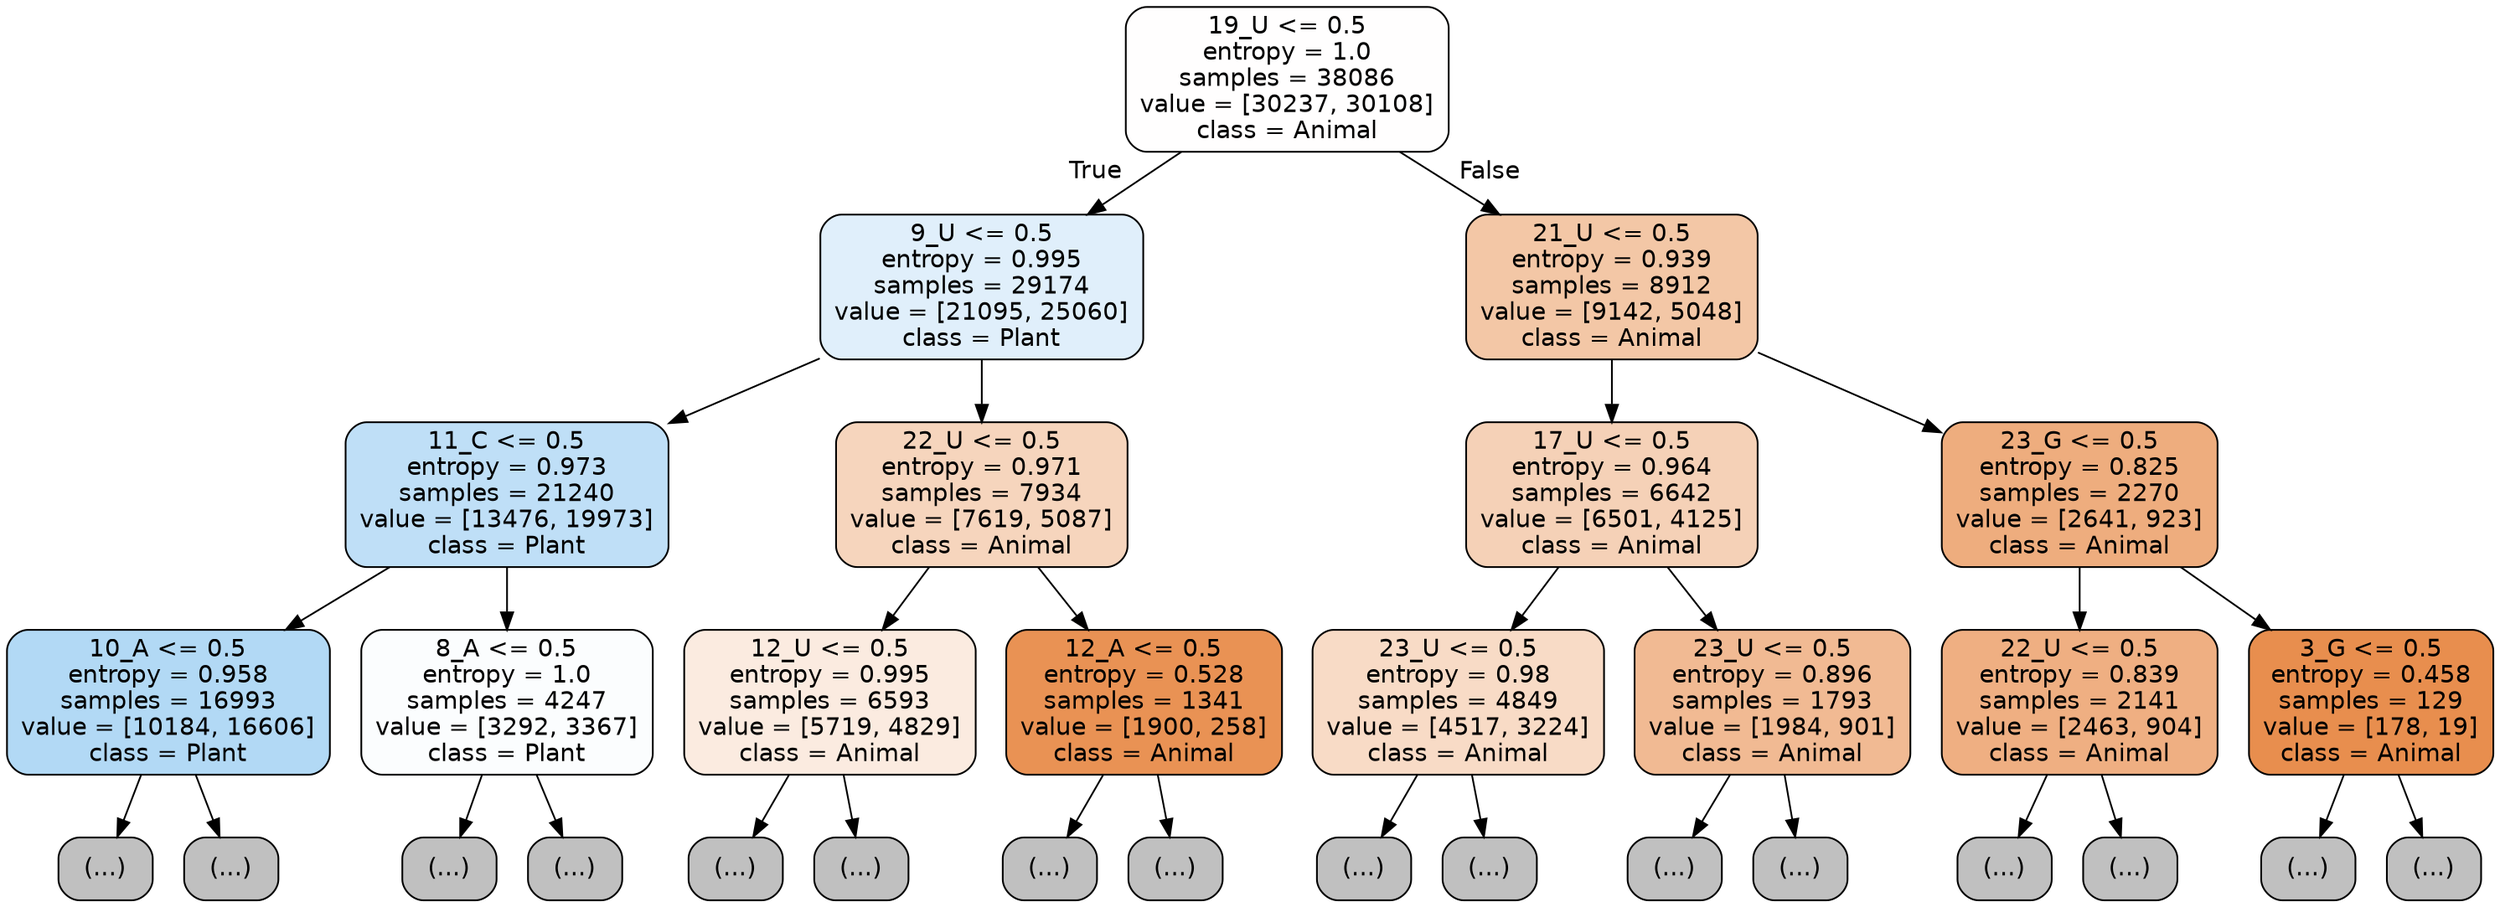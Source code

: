 digraph Tree {
node [shape=box, style="filled, rounded", color="black", fontname="helvetica"] ;
edge [fontname="helvetica"] ;
0 [label="19_U <= 0.5\nentropy = 1.0\nsamples = 38086\nvalue = [30237, 30108]\nclass = Animal", fillcolor="#fffefe"] ;
1 [label="9_U <= 0.5\nentropy = 0.995\nsamples = 29174\nvalue = [21095, 25060]\nclass = Plant", fillcolor="#e0effb"] ;
0 -> 1 [labeldistance=2.5, labelangle=45, headlabel="True"] ;
2 [label="11_C <= 0.5\nentropy = 0.973\nsamples = 21240\nvalue = [13476, 19973]\nclass = Plant", fillcolor="#bfdff7"] ;
1 -> 2 ;
3 [label="10_A <= 0.5\nentropy = 0.958\nsamples = 16993\nvalue = [10184, 16606]\nclass = Plant", fillcolor="#b2d9f5"] ;
2 -> 3 ;
4 [label="(...)", fillcolor="#C0C0C0"] ;
3 -> 4 ;
5191 [label="(...)", fillcolor="#C0C0C0"] ;
3 -> 5191 ;
7178 [label="8_A <= 0.5\nentropy = 1.0\nsamples = 4247\nvalue = [3292, 3367]\nclass = Plant", fillcolor="#fbfdfe"] ;
2 -> 7178 ;
7179 [label="(...)", fillcolor="#C0C0C0"] ;
7178 -> 7179 ;
8698 [label="(...)", fillcolor="#C0C0C0"] ;
7178 -> 8698 ;
9157 [label="22_U <= 0.5\nentropy = 0.971\nsamples = 7934\nvalue = [7619, 5087]\nclass = Animal", fillcolor="#f6d5bd"] ;
1 -> 9157 ;
9158 [label="12_U <= 0.5\nentropy = 0.995\nsamples = 6593\nvalue = [5719, 4829]\nclass = Animal", fillcolor="#fbebe0"] ;
9157 -> 9158 ;
9159 [label="(...)", fillcolor="#C0C0C0"] ;
9158 -> 9159 ;
11484 [label="(...)", fillcolor="#C0C0C0"] ;
9158 -> 11484 ;
12371 [label="12_A <= 0.5\nentropy = 0.528\nsamples = 1341\nvalue = [1900, 258]\nclass = Animal", fillcolor="#e99254"] ;
9157 -> 12371 ;
12372 [label="(...)", fillcolor="#C0C0C0"] ;
12371 -> 12372 ;
12659 [label="(...)", fillcolor="#C0C0C0"] ;
12371 -> 12659 ;
12766 [label="21_U <= 0.5\nentropy = 0.939\nsamples = 8912\nvalue = [9142, 5048]\nclass = Animal", fillcolor="#f3c7a6"] ;
0 -> 12766 [labeldistance=2.5, labelangle=-45, headlabel="False"] ;
12767 [label="17_U <= 0.5\nentropy = 0.964\nsamples = 6642\nvalue = [6501, 4125]\nclass = Animal", fillcolor="#f5d1b7"] ;
12766 -> 12767 ;
12768 [label="23_U <= 0.5\nentropy = 0.98\nsamples = 4849\nvalue = [4517, 3224]\nclass = Animal", fillcolor="#f8dbc6"] ;
12767 -> 12768 ;
12769 [label="(...)", fillcolor="#C0C0C0"] ;
12768 -> 12769 ;
15044 [label="(...)", fillcolor="#C0C0C0"] ;
12768 -> 15044 ;
15169 [label="23_U <= 0.5\nentropy = 0.896\nsamples = 1793\nvalue = [1984, 901]\nclass = Animal", fillcolor="#f1ba93"] ;
12767 -> 15169 ;
15170 [label="(...)", fillcolor="#C0C0C0"] ;
15169 -> 15170 ;
16061 [label="(...)", fillcolor="#C0C0C0"] ;
15169 -> 16061 ;
16098 [label="23_G <= 0.5\nentropy = 0.825\nsamples = 2270\nvalue = [2641, 923]\nclass = Animal", fillcolor="#eead7e"] ;
12766 -> 16098 ;
16099 [label="22_U <= 0.5\nentropy = 0.839\nsamples = 2141\nvalue = [2463, 904]\nclass = Animal", fillcolor="#efaf82"] ;
16098 -> 16099 ;
16100 [label="(...)", fillcolor="#C0C0C0"] ;
16099 -> 16100 ;
16911 [label="(...)", fillcolor="#C0C0C0"] ;
16099 -> 16911 ;
17016 [label="3_G <= 0.5\nentropy = 0.458\nsamples = 129\nvalue = [178, 19]\nclass = Animal", fillcolor="#e88e4e"] ;
16098 -> 17016 ;
17017 [label="(...)", fillcolor="#C0C0C0"] ;
17016 -> 17017 ;
17054 [label="(...)", fillcolor="#C0C0C0"] ;
17016 -> 17054 ;
}